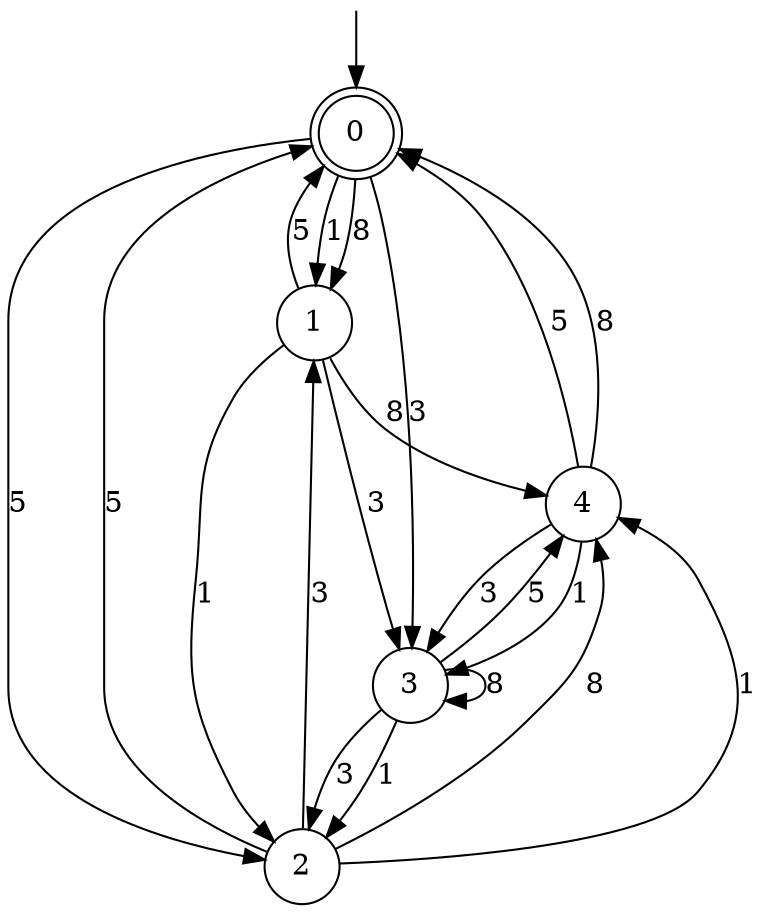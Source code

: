 digraph g {

	s0 [shape="doublecircle" label="0"];
	s1 [shape="circle" label="1"];
	s2 [shape="circle" label="2"];
	s3 [shape="circle" label="3"];
	s4 [shape="circle" label="4"];
	s0 -> s1 [label="1"];
	s0 -> s2 [label="5"];
	s0 -> s1 [label="8"];
	s0 -> s3 [label="3"];
	s1 -> s2 [label="1"];
	s1 -> s0 [label="5"];
	s1 -> s4 [label="8"];
	s1 -> s3 [label="3"];
	s2 -> s4 [label="1"];
	s2 -> s0 [label="5"];
	s2 -> s4 [label="8"];
	s2 -> s1 [label="3"];
	s3 -> s2 [label="1"];
	s3 -> s4 [label="5"];
	s3 -> s3 [label="8"];
	s3 -> s2 [label="3"];
	s4 -> s3 [label="1"];
	s4 -> s0 [label="5"];
	s4 -> s0 [label="8"];
	s4 -> s3 [label="3"];

__start0 [label="" shape="none" width="0" height="0"];
__start0 -> s0;

}
